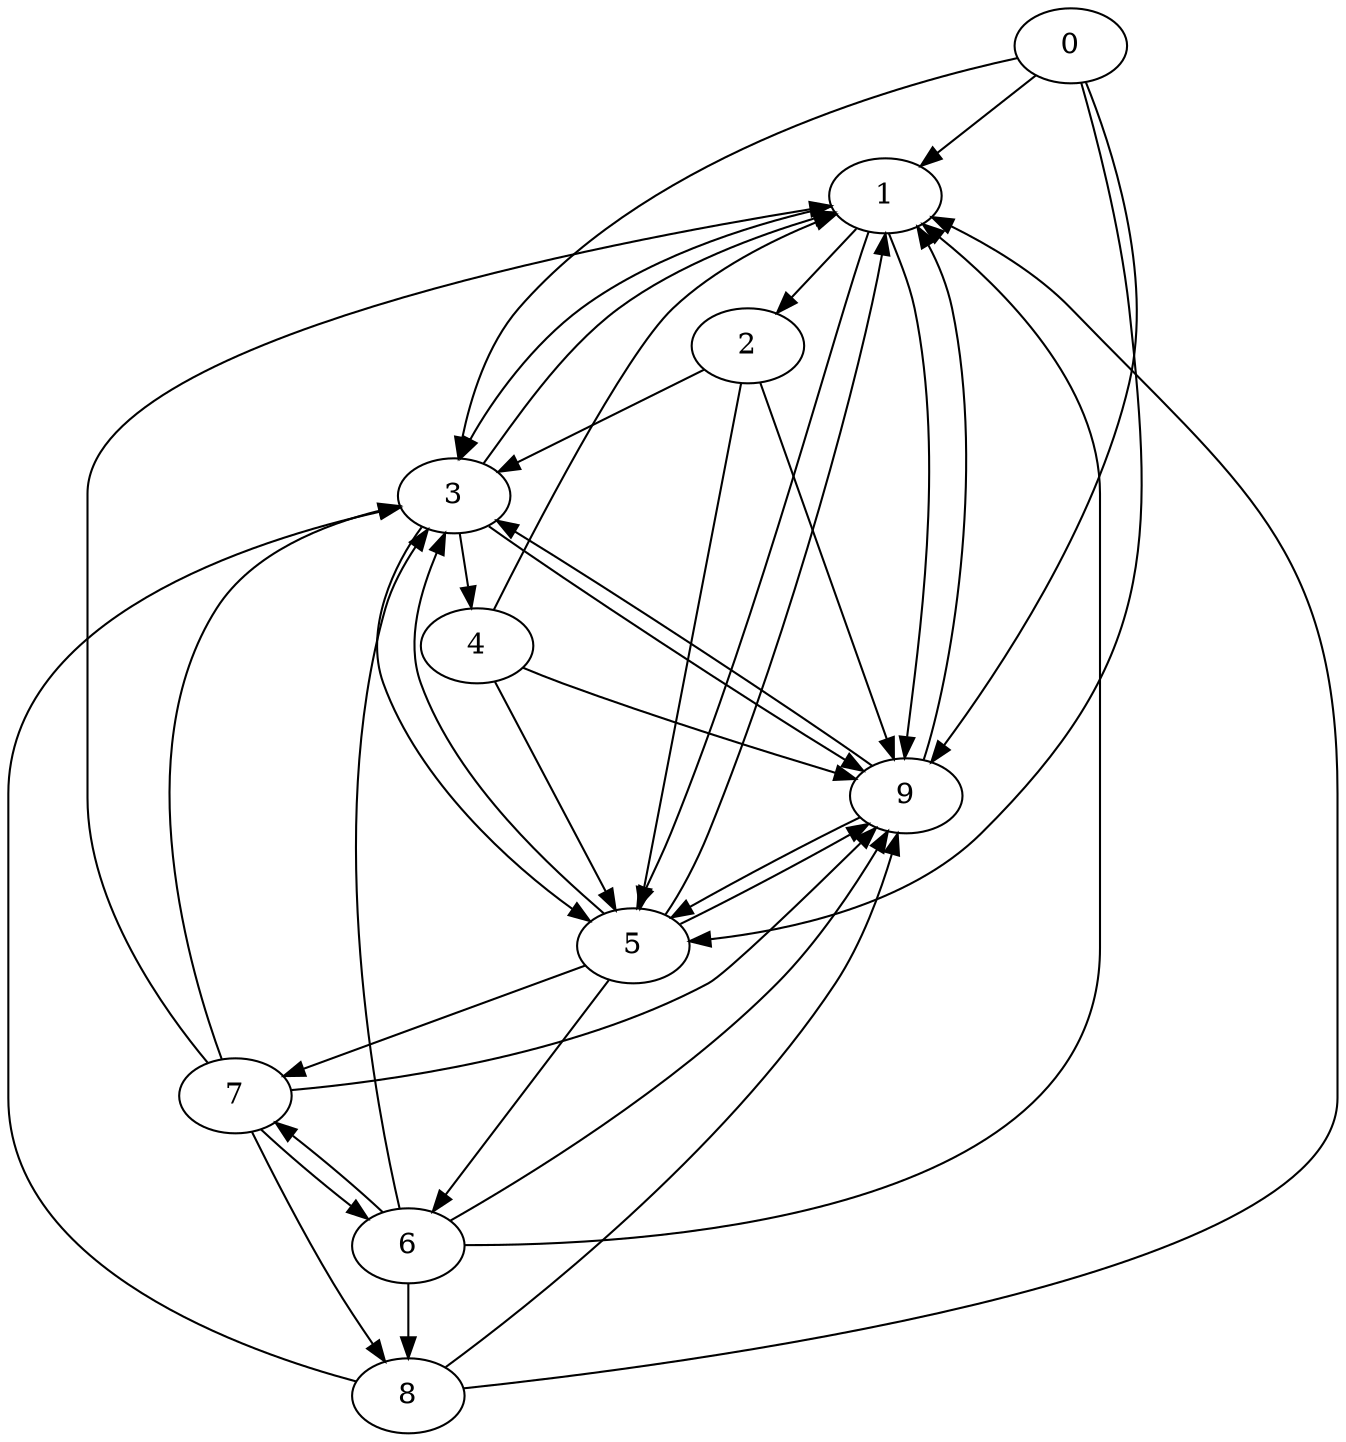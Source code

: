 digraph G {
0;
1;
2;
3;
4;
5;
6;
7;
8;
9;
0->1 ;
0->3 ;
0->5 ;
0->9 ;
1->2 ;
1->3 ;
1->5 ;
1->9 ;
2->3 ;
2->5 ;
2->9 ;
3->1 ;
3->4 ;
3->5 ;
3->9 ;
4->1 ;
4->5 ;
4->9 ;
5->1 ;
5->3 ;
5->7 ;
5->6 ;
5->9 ;
6->1 ;
6->3 ;
6->7 ;
6->8 ;
6->9 ;
7->1 ;
7->3 ;
7->6 ;
7->8 ;
7->9 ;
8->1 ;
8->3 ;
8->9 ;
9->1 ;
9->3 ;
9->5 ;
}
